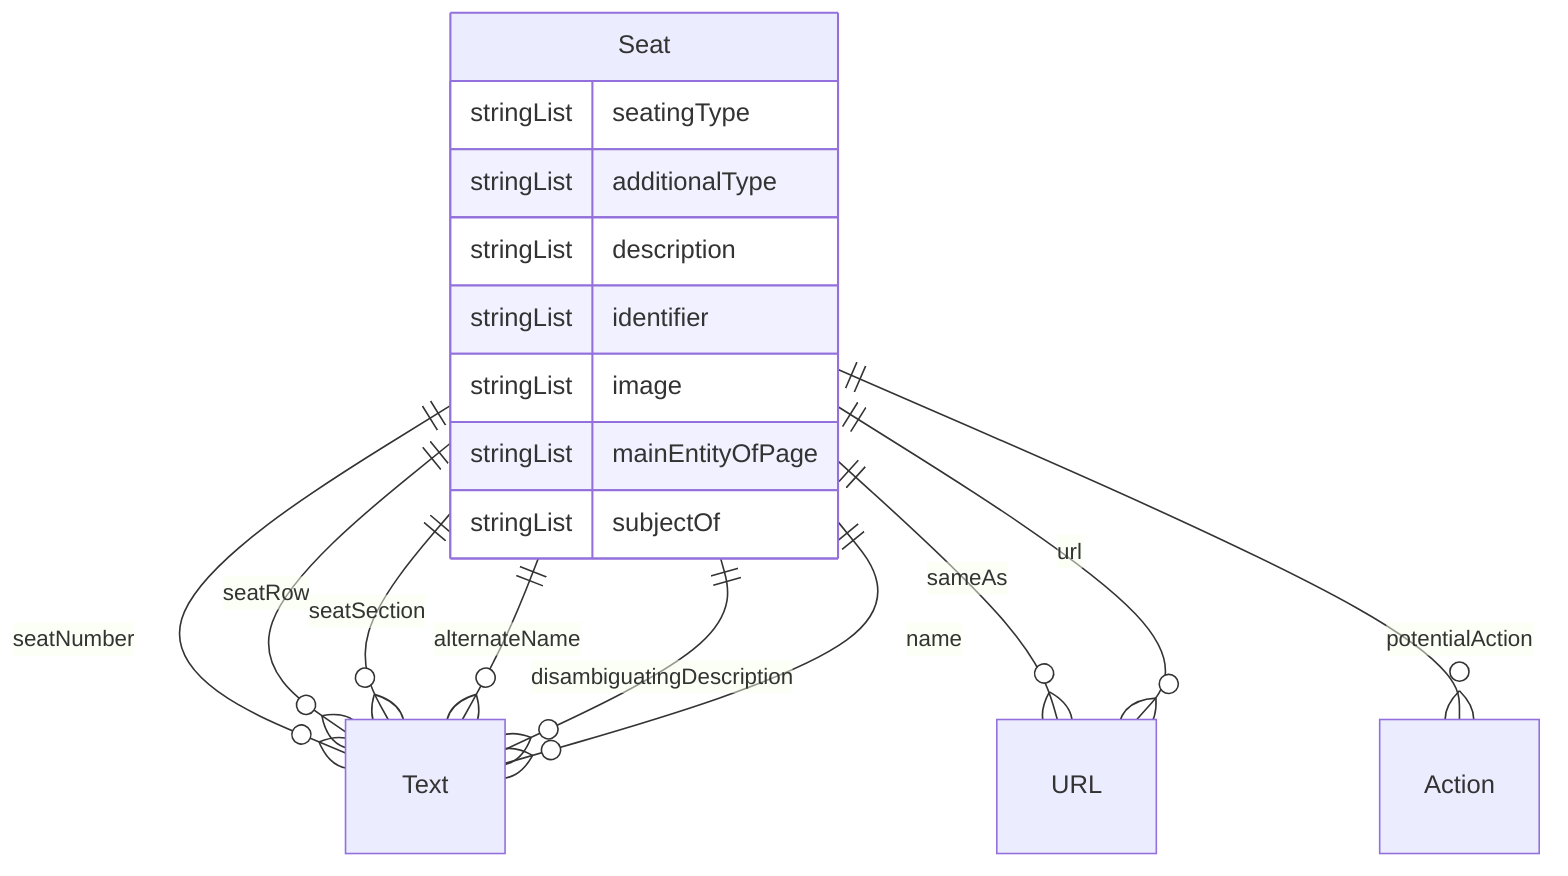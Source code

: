 erDiagram
Seat {
    stringList seatingType  
    stringList additionalType  
    stringList description  
    stringList identifier  
    stringList image  
    stringList mainEntityOfPage  
    stringList subjectOf  
}

Seat ||--}o Text : "seatNumber"
Seat ||--}o Text : "seatRow"
Seat ||--}o Text : "seatSection"
Seat ||--}o Text : "alternateName"
Seat ||--}o Text : "disambiguatingDescription"
Seat ||--}o Text : "name"
Seat ||--}o URL : "sameAs"
Seat ||--}o Action : "potentialAction"
Seat ||--}o URL : "url"